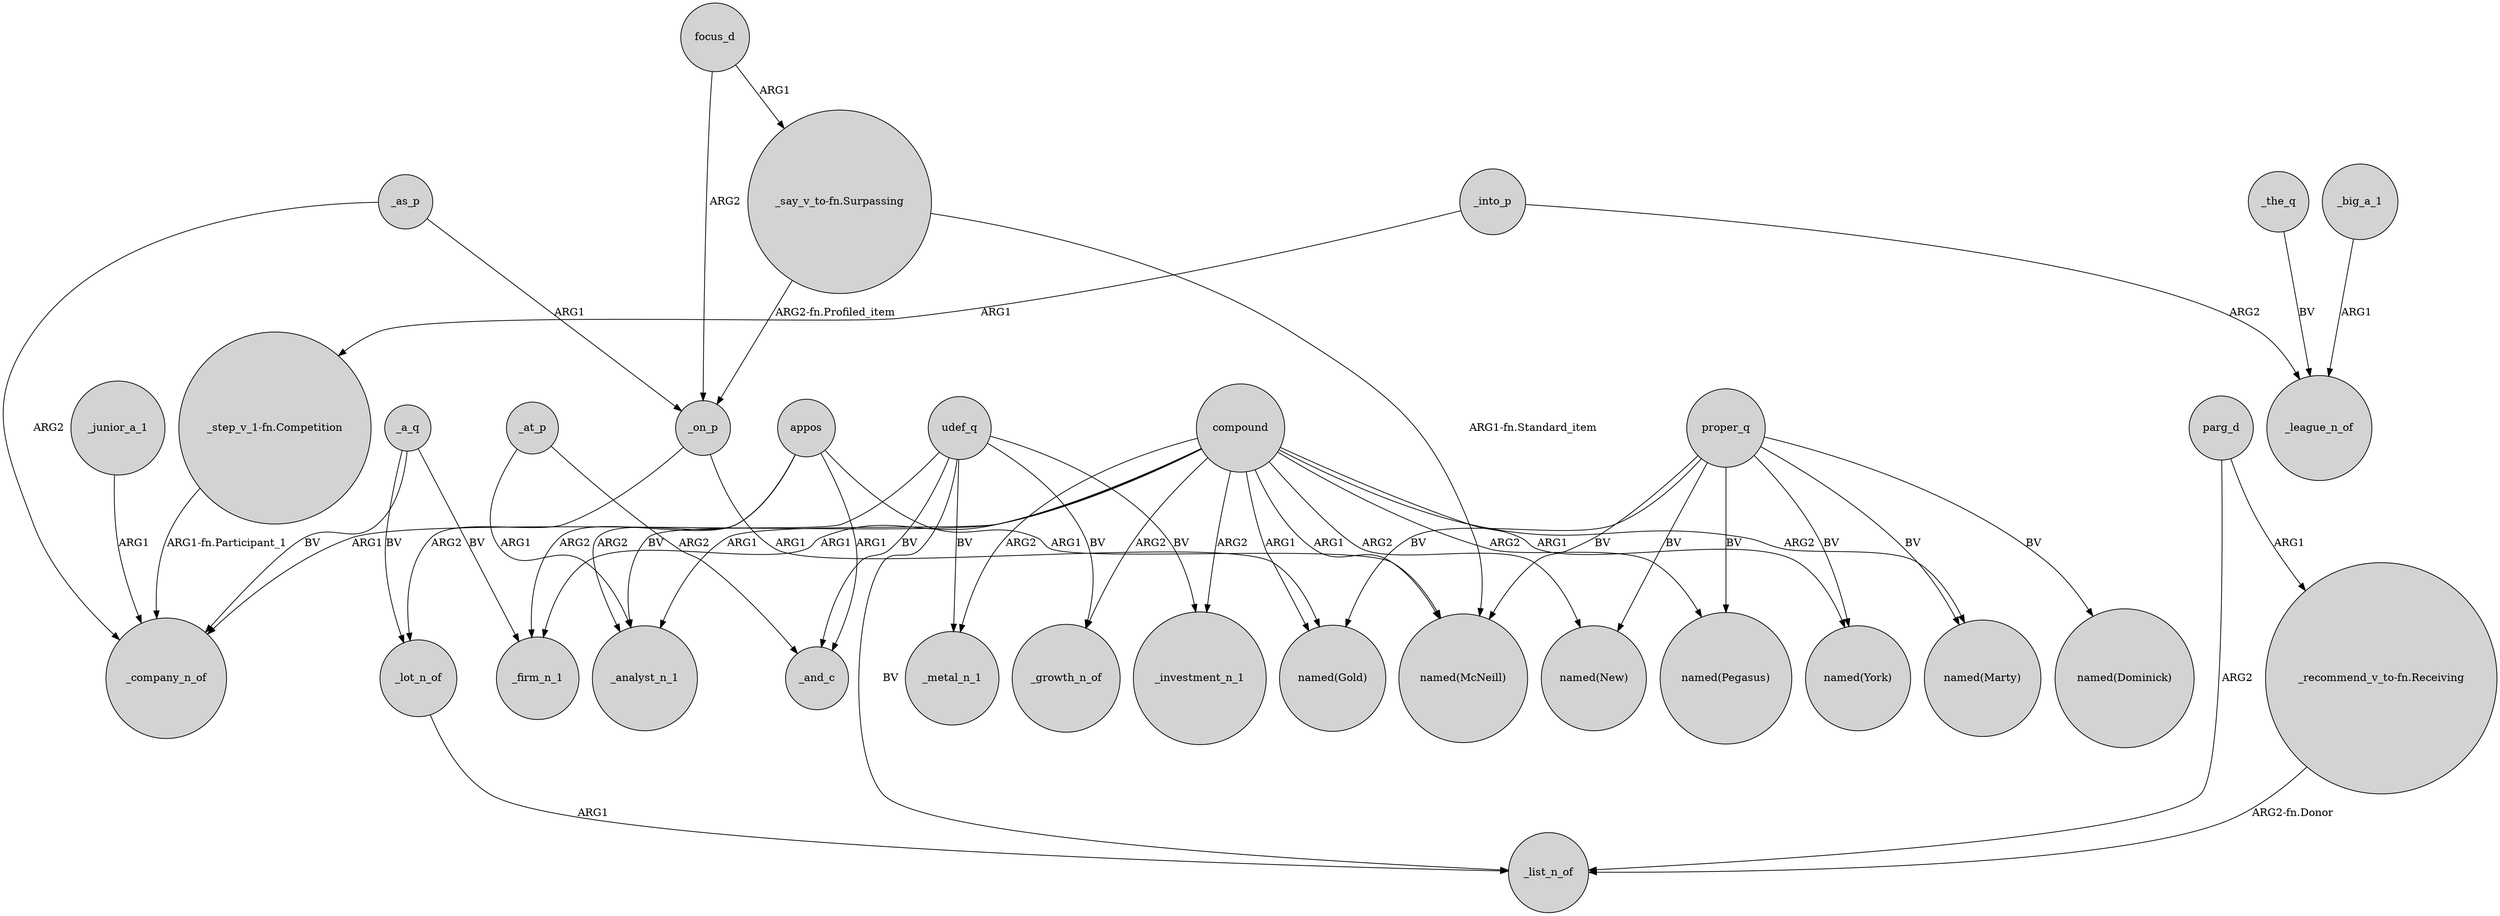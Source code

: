 digraph {
	node [shape=circle style=filled]
	_into_p -> "_step_v_1-fn.Competition" [label=ARG1]
	proper_q -> "named(Dominick)" [label=BV]
	_on_p -> "named(Gold)" [label=ARG1]
	udef_q -> _analyst_n_1 [label=BV]
	_as_p -> _on_p [label=ARG1]
	compound -> "named(New)" [label=ARG2]
	compound -> _investment_n_1 [label=ARG2]
	compound -> "named(Pegasus)" [label=ARG2]
	proper_q -> "named(Pegasus)" [label=BV]
	proper_q -> "named(New)" [label=BV]
	"_say_v_to-fn.Surpassing" -> _on_p [label="ARG2-fn.Profiled_item"]
	appos -> _firm_n_1 [label=ARG2]
	_a_q -> _company_n_of [label=BV]
	_the_q -> _league_n_of [label=BV]
	_big_a_1 -> _league_n_of [label=ARG1]
	compound -> _company_n_of [label=ARG1]
	appos -> _and_c [label=ARG1]
	udef_q -> _and_c [label=BV]
	_junior_a_1 -> _company_n_of [label=ARG1]
	_into_p -> _league_n_of [label=ARG2]
	proper_q -> "named(York)" [label=BV]
	focus_d -> _on_p [label=ARG2]
	_as_p -> _company_n_of [label=ARG2]
	_at_p -> _analyst_n_1 [label=ARG1]
	_a_q -> _lot_n_of [label=BV]
	_on_p -> _lot_n_of [label=ARG2]
	_at_p -> _and_c [label=ARG2]
	appos -> _analyst_n_1 [label=ARG2]
	compound -> _analyst_n_1 [label=ARG1]
	compound -> _metal_n_1 [label=ARG2]
	proper_q -> "named(Gold)" [label=BV]
	parg_d -> _list_n_of [label=ARG2]
	udef_q -> _metal_n_1 [label=BV]
	"_say_v_to-fn.Surpassing" -> "named(McNeill)" [label="ARG1-fn.Standard_item"]
	compound -> _growth_n_of [label=ARG2]
	udef_q -> _investment_n_1 [label=BV]
	_a_q -> _firm_n_1 [label=BV]
	udef_q -> _growth_n_of [label=BV]
	compound -> _firm_n_1 [label=ARG1]
	focus_d -> "_say_v_to-fn.Surpassing" [label=ARG1]
	"_recommend_v_to-fn.Receiving" -> _list_n_of [label="ARG2-fn.Donor"]
	proper_q -> "named(McNeill)" [label=BV]
	parg_d -> "_recommend_v_to-fn.Receiving" [label=ARG1]
	udef_q -> _list_n_of [label=BV]
	_lot_n_of -> _list_n_of [label=ARG1]
	proper_q -> "named(Marty)" [label=BV]
	compound -> "named(York)" [label=ARG1]
	compound -> "named(Gold)" [label=ARG1]
	compound -> "named(McNeill)" [label=ARG1]
	"_step_v_1-fn.Competition" -> _company_n_of [label="ARG1-fn.Participant_1"]
	compound -> "named(Marty)" [label=ARG2]
	appos -> "named(McNeill)" [label=ARG1]
}
